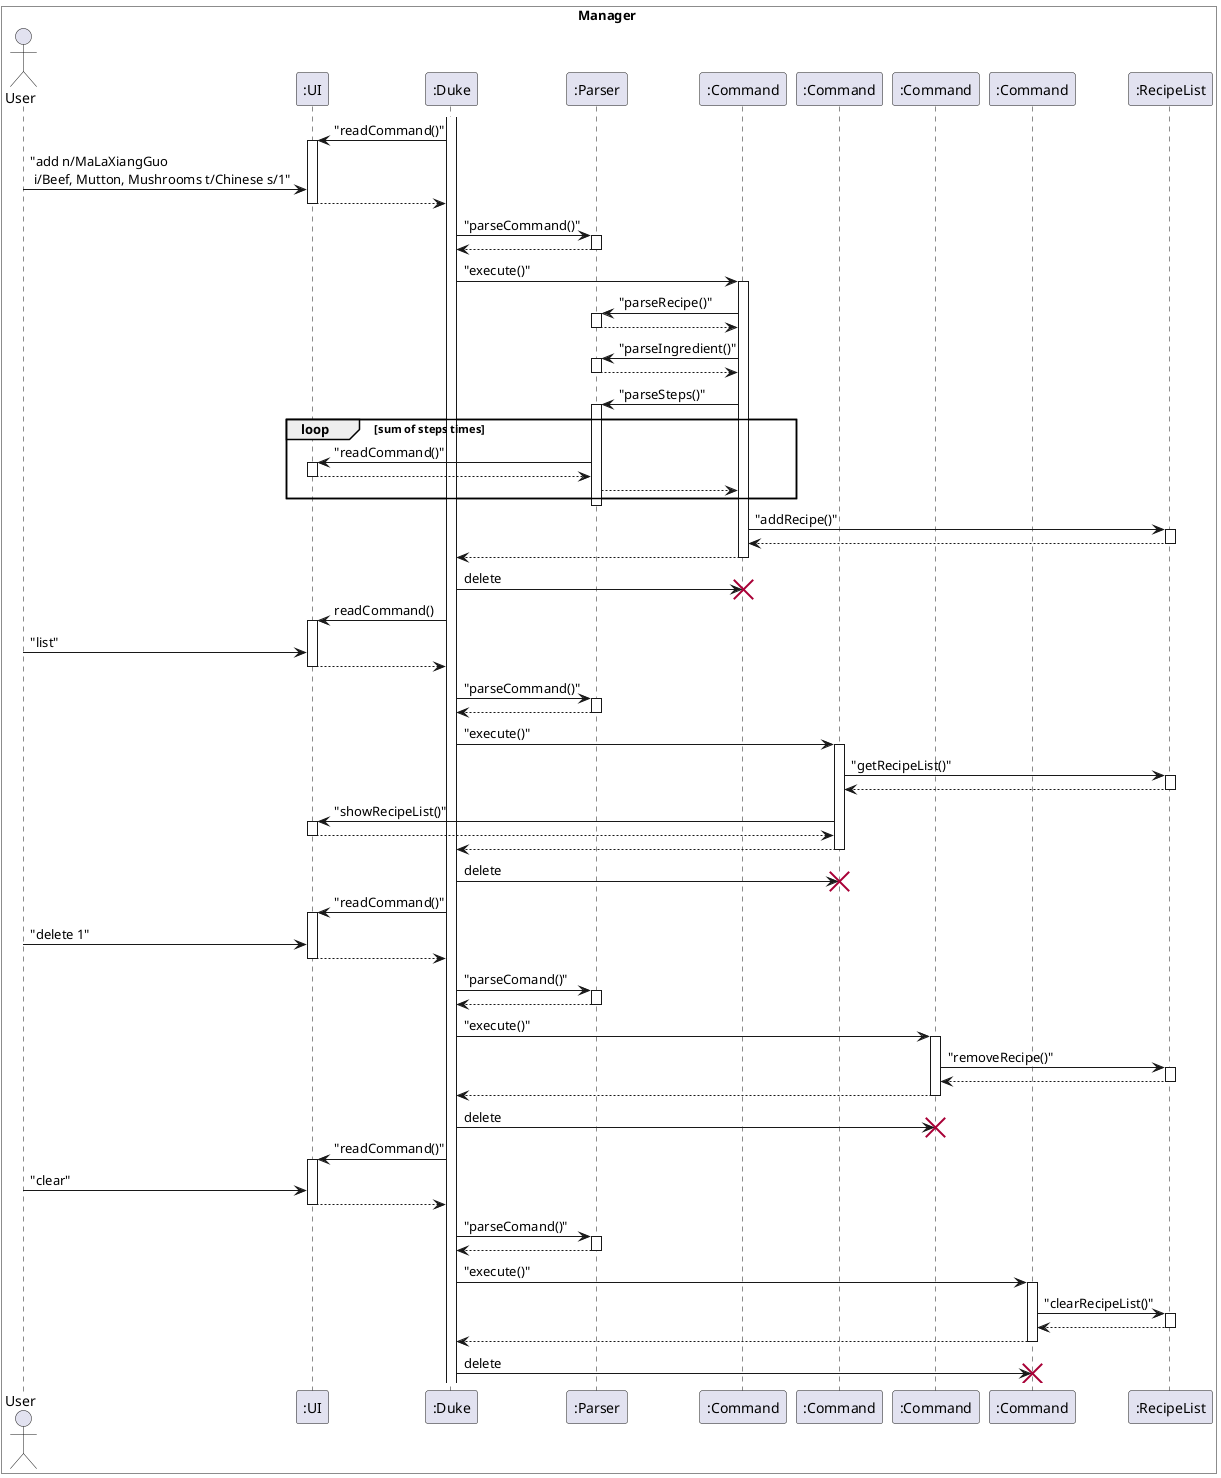 @startuml RecipeManage 
box Manager #White
Actor User 
participant ":UI" as UI
participant ":Duke" as Duke
participant ":Parser" as Parser
participant ":Command" as Command1
participant ":Command" as Command2
participant ":Command" as Command3
participant ":Command" as Command4
participant ":RecipeList" as RecipeList
end box 

activate Duke
Duke -> UI : "readCommand()"
activate UI
User -> UI : "add n/MaLaXiangGuo\n i/Beef, Mutton, Mushrooms t/Chinese s/1"
UI --> Duke
deactivate UI
Duke -> Parser : "parseCommand()"
activate Parser
Parser --> Duke 
deactivate Parser
Duke -> Command1 : "execute()"
activate Command1
Command1 -> Parser : "parseRecipe()"
activate Parser
Parser --> Command1
deactivate Parser
Command1 -> Parser : "parseIngredient()"
activate Parser
Parser --> Command1
deactivate Parser
Command1 -> Parser : "parseSteps()"
activate Parser
loop sum of steps times  
Parser -> UI : "readCommand()"
activate UI
UI --> Parser
deactivate UI
Parser --> Command1
end loop
deactivate Parser
Command1 -> RecipeList : "addRecipe()"
activate RecipeList
RecipeList --> Command1
deactivate RecipeList
Command1 --> Duke
deactivate Command1
Duke -> Command1 : delete
destroy Command1
Duke -> UI : readCommand()
activate UI
User -> UI : "list"
UI --> Duke
deactivate UI
Duke -> Parser : "parseCommand()"
activate Parser
Parser --> Duke
deactivate Parser
Duke -> Command2 : "execute()"
activate Command2
Command2 -> RecipeList : "getRecipeList()"
activate RecipeList
RecipeList --> Command2
deactivate RecipeList
Command2 -> UI : "showRecipeList()"
activate UI
UI --> Command2
deactivate UI
Command2 --> Duke
deactivate Command2
Duke -> Command2 : delete
destroy Command2
Duke -> UI : "readCommand()"
activate UI
User -> UI : "delete 1"
UI --> Duke
deactivate UI
Duke -> Parser : "parseComand()"
activate Parser
Parser --> Duke
deactivate Parser
Duke -> Command3 : "execute()"
activate Command3
Command3 -> RecipeList : "removeRecipe()"
activate RecipeList
RecipeList --> Command3
deactivate RecipeList
Command3 --> Duke
deactivate Command3
Duke -> Command3 : delete
destroy Command3
Duke -> UI : "readCommand()"
activate UI
User -> UI : "clear"
UI --> Duke
deactivate UI
Duke -> Parser : "parseComand()"
activate Parser
Parser --> Duke
deactivate Parser
Duke -> Command4 : "execute()"
activate Command4
Command4 -> RecipeList : "clearRecipeList()"
activate RecipeList
RecipeList --> Command4
deactivate RecipeList
Command4 --> Duke
deactivate Command4
Duke -> Command4 : delete
destroy Command4
@enduml